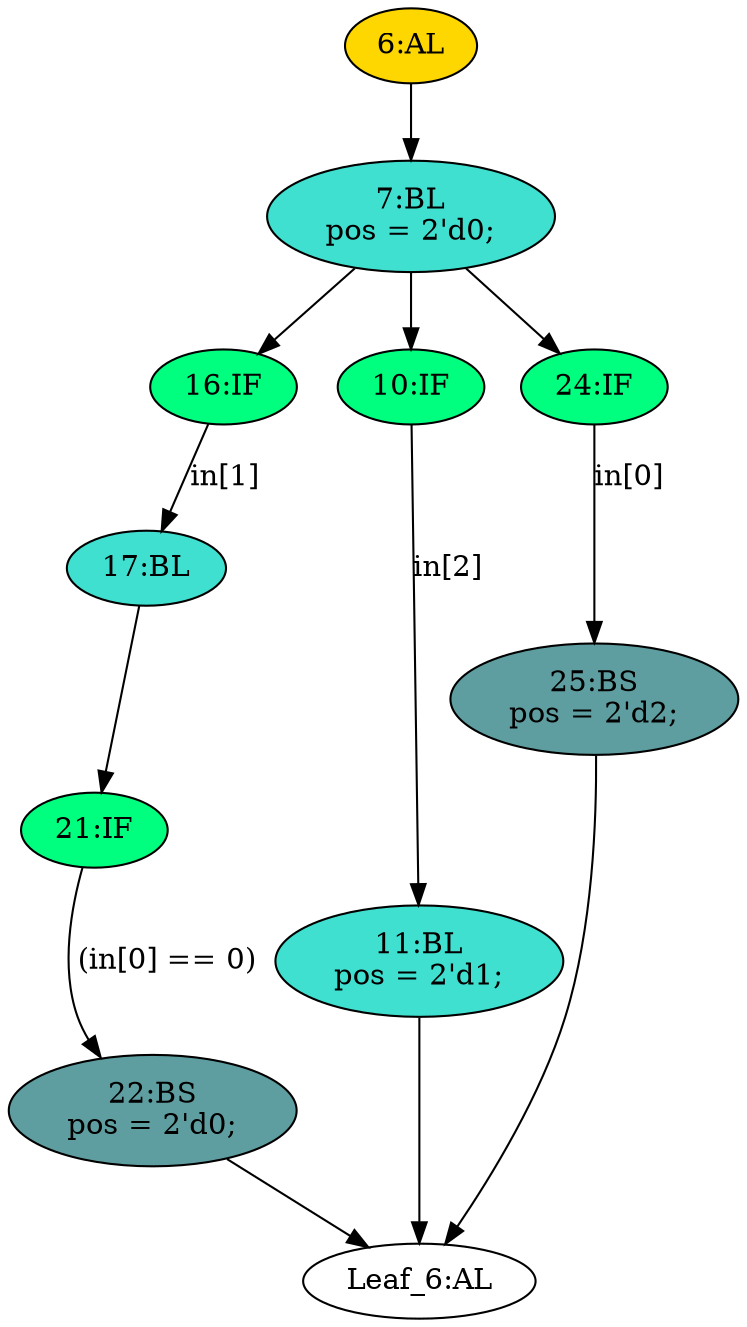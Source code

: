 strict digraph "" {
	node [label="\N"];
	"16:IF"	[ast="<pyverilog.vparser.ast.IfStatement object at 0x7f72bb8df410>",
		fillcolor=springgreen,
		label="16:IF",
		statements="[]",
		style=filled,
		typ=IfStatement];
	"17:BL"	[ast="<pyverilog.vparser.ast.Block object at 0x7f72bb8df3d0>",
		fillcolor=turquoise,
		label="17:BL",
		statements="[]",
		style=filled,
		typ=Block];
	"16:IF" -> "17:BL"	[cond="['in']",
		label="in[1]",
		lineno=16];
	"25:BS"	[ast="<pyverilog.vparser.ast.BlockingSubstitution object at 0x7f72bb18ea10>",
		fillcolor=cadetblue,
		label="25:BS
pos = 2'd2;",
		statements="[<pyverilog.vparser.ast.BlockingSubstitution object at 0x7f72bb18ea10>]",
		style=filled,
		typ=BlockingSubstitution];
	"Leaf_6:AL"	[def_var="['pos']",
		label="Leaf_6:AL"];
	"25:BS" -> "Leaf_6:AL"	[cond="[]",
		lineno=None];
	"21:IF"	[ast="<pyverilog.vparser.ast.IfStatement object at 0x7f72bb8dffd0>",
		fillcolor=springgreen,
		label="21:IF",
		statements="[]",
		style=filled,
		typ=IfStatement];
	"17:BL" -> "21:IF"	[cond="[]",
		lineno=None];
	"11:BL"	[ast="<pyverilog.vparser.ast.Block object at 0x7f72bb18ecd0>",
		fillcolor=turquoise,
		label="11:BL
pos = 2'd1;",
		statements="[<pyverilog.vparser.ast.BlockingSubstitution object at 0x7f72bb18eb90>]",
		style=filled,
		typ=Block];
	"11:BL" -> "Leaf_6:AL"	[cond="[]",
		lineno=None];
	"22:BS"	[ast="<pyverilog.vparser.ast.BlockingSubstitution object at 0x7f72bb8dfed0>",
		fillcolor=cadetblue,
		label="22:BS
pos = 2'd0;",
		statements="[<pyverilog.vparser.ast.BlockingSubstitution object at 0x7f72bb8dfed0>]",
		style=filled,
		typ=BlockingSubstitution];
	"21:IF" -> "22:BS"	[cond="['in']",
		label="(in[0] == 0)",
		lineno=21];
	"10:IF"	[ast="<pyverilog.vparser.ast.IfStatement object at 0x7f72bb18ed10>",
		fillcolor=springgreen,
		label="10:IF",
		statements="[]",
		style=filled,
		typ=IfStatement];
	"10:IF" -> "11:BL"	[cond="['in']",
		label="in[2]",
		lineno=10];
	"24:IF"	[ast="<pyverilog.vparser.ast.IfStatement object at 0x7f72bb18ee10>",
		fillcolor=springgreen,
		label="24:IF",
		statements="[]",
		style=filled,
		typ=IfStatement];
	"24:IF" -> "25:BS"	[cond="['in']",
		label="in[0]",
		lineno=24];
	"7:BL"	[ast="<pyverilog.vparser.ast.Block object at 0x7f72bb1b8090>",
		fillcolor=turquoise,
		label="7:BL
pos = 2'd0;",
		statements="[<pyverilog.vparser.ast.BlockingSubstitution object at 0x7f72bb18ef10>]",
		style=filled,
		typ=Block];
	"7:BL" -> "16:IF"	[cond="[]",
		lineno=None];
	"7:BL" -> "10:IF"	[cond="[]",
		lineno=None];
	"7:BL" -> "24:IF"	[cond="[]",
		lineno=None];
	"22:BS" -> "Leaf_6:AL"	[cond="[]",
		lineno=None];
	"6:AL"	[ast="<pyverilog.vparser.ast.Always object at 0x7f72bb1b80d0>",
		clk_sens=False,
		fillcolor=gold,
		label="6:AL",
		sens="[]",
		statements="[]",
		style=filled,
		typ=Always,
		use_var="['in']"];
	"6:AL" -> "7:BL"	[cond="[]",
		lineno=None];
}

